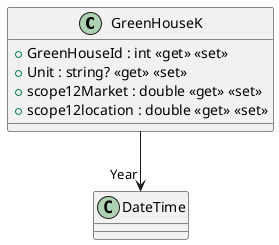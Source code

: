 @startuml
class GreenHouseK {
    + GreenHouseId : int <<get>> <<set>>
    + Unit : string? <<get>> <<set>>
    + scope12Market : double <<get>> <<set>>
    + scope12location : double <<get>> <<set>>
}
GreenHouseK --> "Year" DateTime
@enduml
